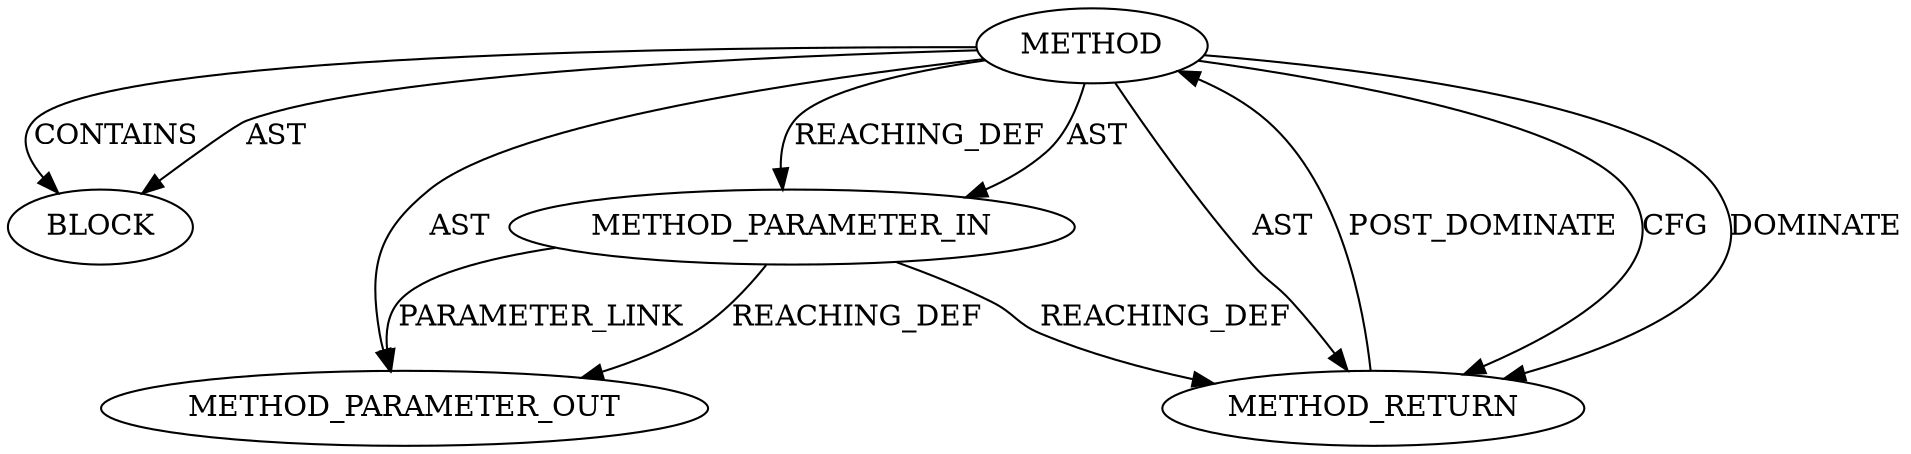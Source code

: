 digraph {
  19805 [label=BLOCK ORDER=1 ARGUMENT_INDEX=1 CODE="<empty>" TYPE_FULL_NAME="ANY"]
  19804 [label=METHOD_PARAMETER_IN ORDER=1 CODE="p1" IS_VARIADIC=false TYPE_FULL_NAME="ANY" EVALUATION_STRATEGY="BY_VALUE" INDEX=1 NAME="p1"]
  21930 [label=METHOD_PARAMETER_OUT ORDER=1 CODE="p1" IS_VARIADIC=false TYPE_FULL_NAME="ANY" EVALUATION_STRATEGY="BY_VALUE" INDEX=1 NAME="p1"]
  19806 [label=METHOD_RETURN ORDER=2 CODE="RET" TYPE_FULL_NAME="ANY" EVALUATION_STRATEGY="BY_VALUE"]
  19803 [label=METHOD AST_PARENT_TYPE="NAMESPACE_BLOCK" AST_PARENT_FULL_NAME="<global>" ORDER=0 CODE="<empty>" FULL_NAME="tls_record_is_start_marker" IS_EXTERNAL=true FILENAME="<empty>" SIGNATURE="" NAME="tls_record_is_start_marker"]
  19804 -> 21930 [label=REACHING_DEF VARIABLE="p1"]
  19803 -> 19804 [label=REACHING_DEF VARIABLE=""]
  19806 -> 19803 [label=POST_DOMINATE ]
  19804 -> 19806 [label=REACHING_DEF VARIABLE="p1"]
  19803 -> 19806 [label=CFG ]
  19803 -> 21930 [label=AST ]
  19803 -> 19805 [label=CONTAINS ]
  19803 -> 19806 [label=DOMINATE ]
  19803 -> 19806 [label=AST ]
  19804 -> 21930 [label=PARAMETER_LINK ]
  19803 -> 19805 [label=AST ]
  19803 -> 19804 [label=AST ]
}
